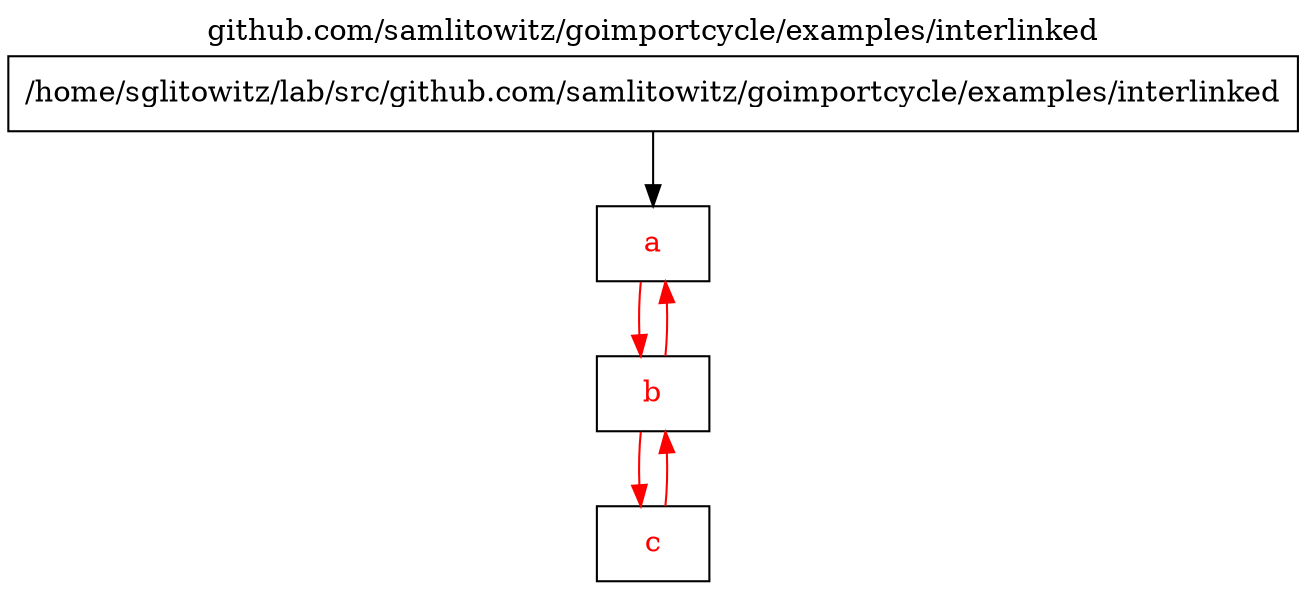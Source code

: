 
digraph {
	labelloc="t";
	label="github.com/samlitowitz/goimportcycle/examples/interlinked";
	rankdir="TB";
	node [shape="rect"];

	pkg_main [label="/home/sglitowitz/lab/src/github.com/samlitowitz/goimportcycle/examples/interlinked", style="filled", fontcolor="#000000", fillcolor="#ffffff"];
	pkg_a [label="a", style="filled", fontcolor="#ff0000", fillcolor="#ffffff"];
	pkg_b [label="b", style="filled", fontcolor="#ff0000", fillcolor="#ffffff"];
	pkg_c [label="c", style="filled", fontcolor="#ff0000", fillcolor="#ffffff"];
	pkg_main -> pkg_a [color="#000000"];
	pkg_a -> pkg_b [color="#ff0000"];
	pkg_b -> pkg_a [color="#ff0000"];
	pkg_b -> pkg_c [color="#ff0000"];
	pkg_c -> pkg_b [color="#ff0000"];
}
